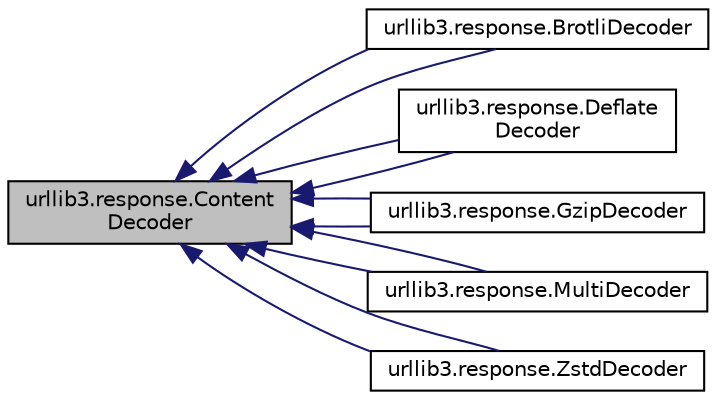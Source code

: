 digraph "urllib3.response.ContentDecoder"
{
 // LATEX_PDF_SIZE
  edge [fontname="Helvetica",fontsize="10",labelfontname="Helvetica",labelfontsize="10"];
  node [fontname="Helvetica",fontsize="10",shape=record];
  rankdir="LR";
  Node1 [label="urllib3.response.Content\lDecoder",height=0.2,width=0.4,color="black", fillcolor="grey75", style="filled", fontcolor="black",tooltip=" "];
  Node1 -> Node2 [dir="back",color="midnightblue",fontsize="10",style="solid",fontname="Helvetica"];
  Node2 [label="urllib3.response.BrotliDecoder",height=0.2,width=0.4,color="black", fillcolor="white", style="filled",URL="$classurllib3_1_1response_1_1BrotliDecoder.html",tooltip=" "];
  Node1 -> Node2 [dir="back",color="midnightblue",fontsize="10",style="solid",fontname="Helvetica"];
  Node1 -> Node3 [dir="back",color="midnightblue",fontsize="10",style="solid",fontname="Helvetica"];
  Node3 [label="urllib3.response.Deflate\lDecoder",height=0.2,width=0.4,color="black", fillcolor="white", style="filled",URL="$classurllib3_1_1response_1_1DeflateDecoder.html",tooltip=" "];
  Node1 -> Node3 [dir="back",color="midnightblue",fontsize="10",style="solid",fontname="Helvetica"];
  Node1 -> Node4 [dir="back",color="midnightblue",fontsize="10",style="solid",fontname="Helvetica"];
  Node4 [label="urllib3.response.GzipDecoder",height=0.2,width=0.4,color="black", fillcolor="white", style="filled",URL="$classurllib3_1_1response_1_1GzipDecoder.html",tooltip=" "];
  Node1 -> Node4 [dir="back",color="midnightblue",fontsize="10",style="solid",fontname="Helvetica"];
  Node1 -> Node5 [dir="back",color="midnightblue",fontsize="10",style="solid",fontname="Helvetica"];
  Node5 [label="urllib3.response.MultiDecoder",height=0.2,width=0.4,color="black", fillcolor="white", style="filled",URL="$classurllib3_1_1response_1_1MultiDecoder.html",tooltip=" "];
  Node1 -> Node5 [dir="back",color="midnightblue",fontsize="10",style="solid",fontname="Helvetica"];
  Node1 -> Node6 [dir="back",color="midnightblue",fontsize="10",style="solid",fontname="Helvetica"];
  Node6 [label="urllib3.response.ZstdDecoder",height=0.2,width=0.4,color="black", fillcolor="white", style="filled",URL="$classurllib3_1_1response_1_1ZstdDecoder.html",tooltip=" "];
  Node1 -> Node6 [dir="back",color="midnightblue",fontsize="10",style="solid",fontname="Helvetica"];
}
